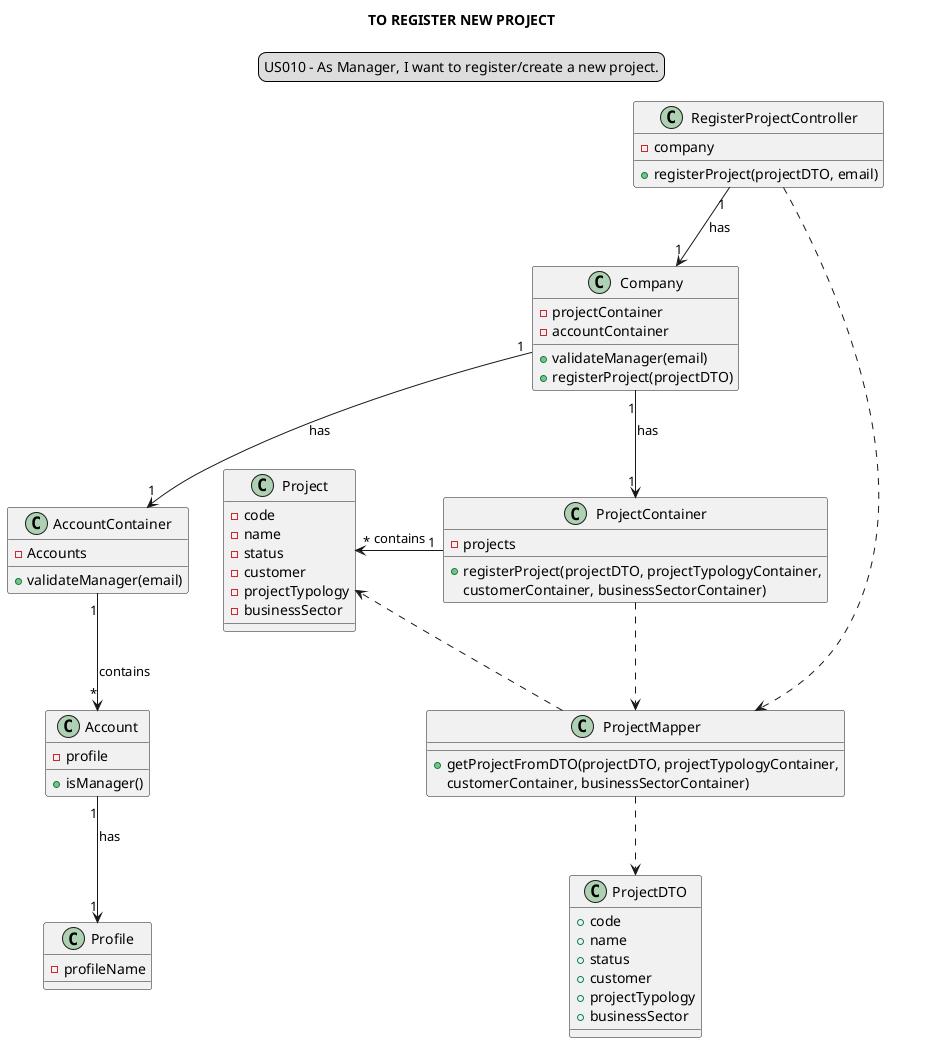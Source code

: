 @startuml

skinparam sequenceMessageAlign center
title TO REGISTER NEW PROJECT
legend top
US010 - As Manager, I want to register/create a new project.
end legend

class RegisterProjectController {
- company
+ registerProject(projectDTO, email)
}


class Company {
- projectContainer
- accountContainer
+ validateManager(email)
+ registerProject(projectDTO)
}
class AccountContainer {
+ validateManager(email)
- Accounts
}

class Account {
+ isManager()
- profile
}

class Profile {
-profileName
}

class ProjectContainer {
- projects
+ registerProject(projectDTO, projectTypologyContainer,
customerContainer, businessSectorContainer)
}

class ProjectMapper{
+ getProjectFromDTO(projectDTO, projectTypologyContainer,
                                customerContainer, businessSectorContainer)
}

class ProjectDTO{
+ code
+ name
+ status
+ customer
+ projectTypology
+ businessSector
}

class Project{
- code
- name
- status
- customer
- projectTypology
- businessSector
}

RegisterProjectController "1"-->"1" Company: has
Company "1"-->"1" ProjectContainer: has
Company "1"-->"1" AccountContainer: has
AccountContainer "1"-->"*" Account: contains
Account "1"-->"1" Profile: has
ProjectMapper ..> ProjectDTO
ProjectContainer ..> ProjectMapper
RegisterProjectController ..> ProjectMapper
ProjectMapper ..> Project
ProjectContainer "1" -left-> "*" Project: contains
@enduml
